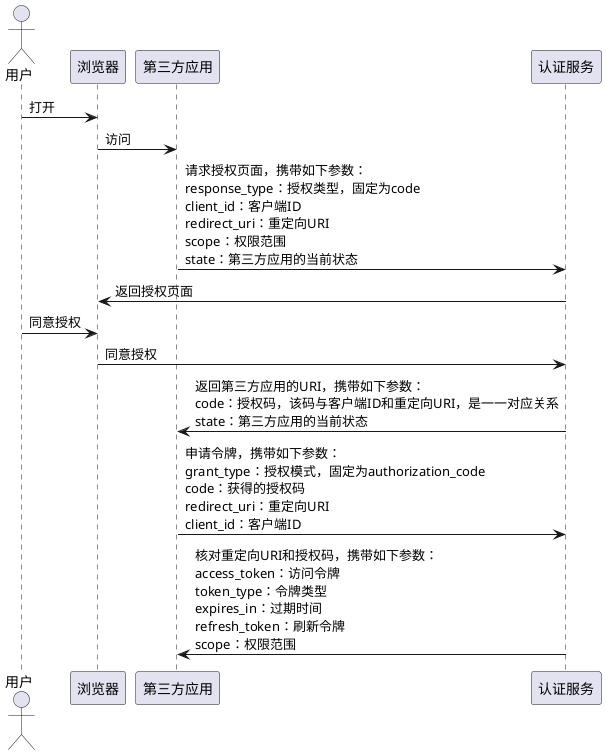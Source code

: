 @startuml

actor 用户 order 10
participant 浏览器 order 20
participant 第三方应用 order 30
participant 认证服务 order 40

用户 -> 浏览器: 打开
浏览器 -> 第三方应用: 访问
第三方应用 -> 认证服务: 请求授权页面，携带如下参数：\nresponse_type：授权类型，固定为code\nclient_id：客户端ID\nredirect_uri：重定向URI\nscope：权限范围\nstate：第三方应用的当前状态
认证服务 -> 浏览器: 返回授权页面
用户 -> 浏览器: 同意授权
浏览器 -> 认证服务: 同意授权
认证服务 -> 第三方应用: 返回第三方应用的URI，携带如下参数：\ncode：授权码，该码与客户端ID和重定向URI，是一一对应关系\nstate：第三方应用的当前状态
第三方应用 -> 认证服务: 申请令牌，携带如下参数：\ngrant_type：授权模式，固定为authorization_code\ncode：获得的授权码\nredirect_uri：重定向URI\nclient_id：客户端ID
认证服务 -> 第三方应用: 核对重定向URI和授权码，携带如下参数：\naccess_token：访问令牌\ntoken_type：令牌类型\nexpires_in：过期时间\nrefresh_token：刷新令牌\nscope：权限范围

@enduml
